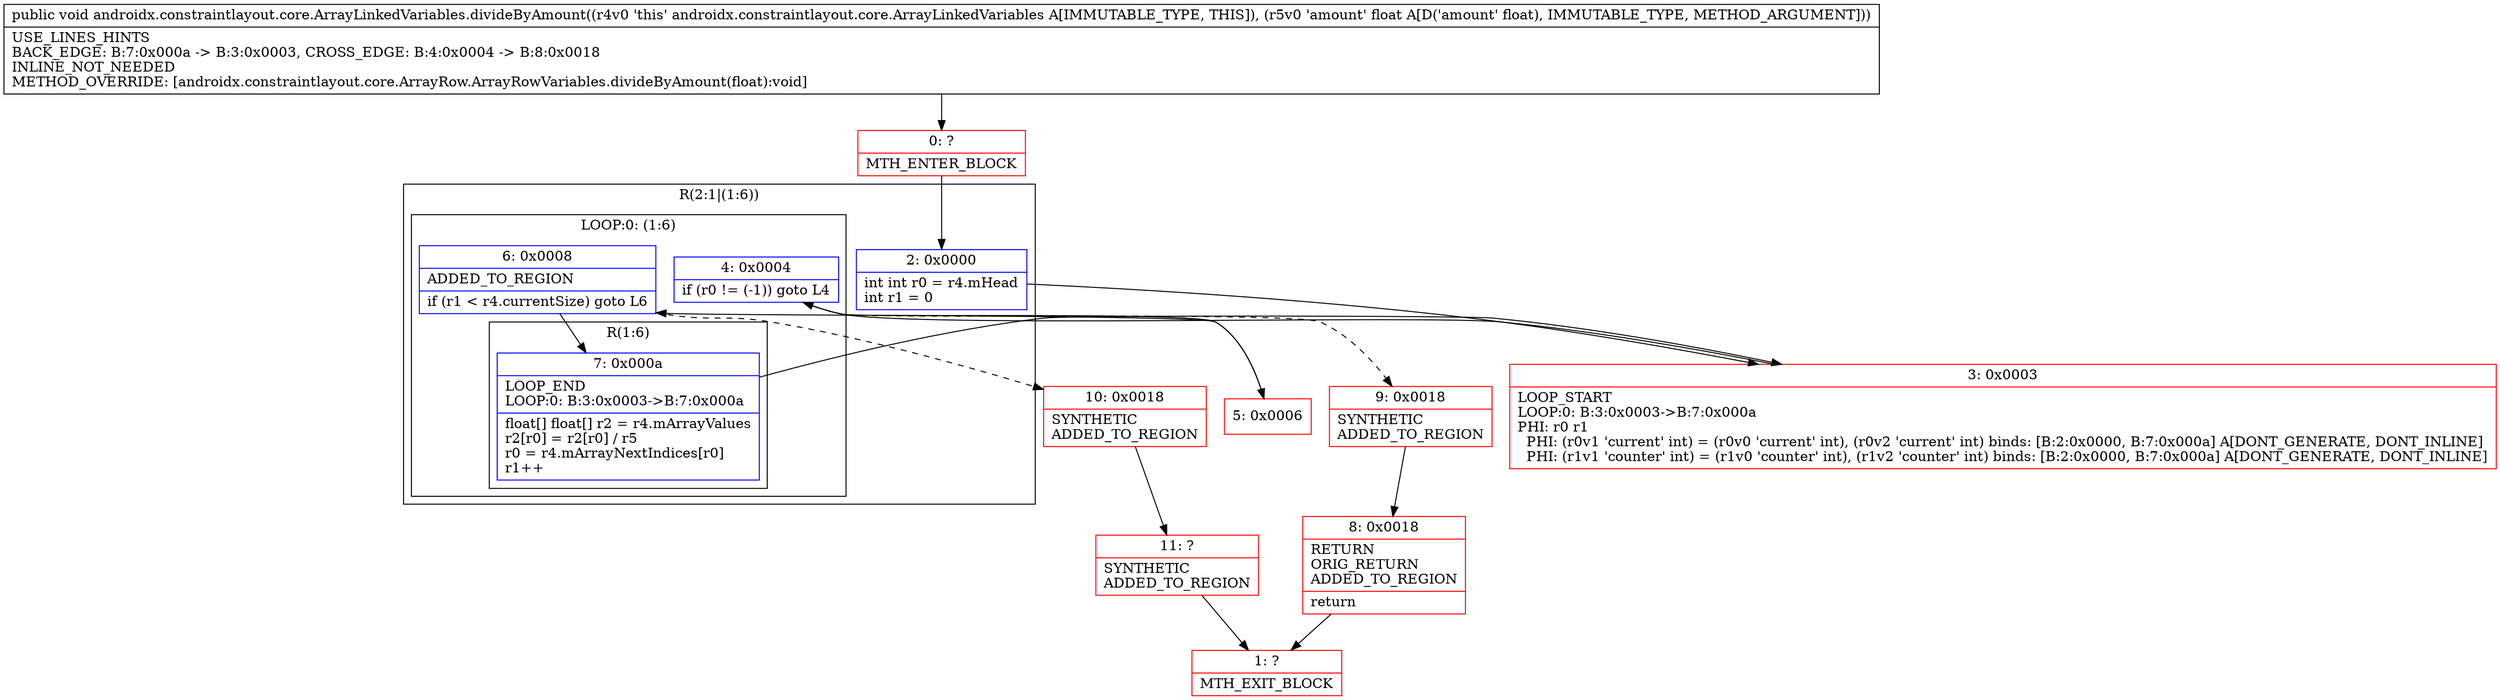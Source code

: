 digraph "CFG forandroidx.constraintlayout.core.ArrayLinkedVariables.divideByAmount(F)V" {
subgraph cluster_Region_1970615454 {
label = "R(2:1|(1:6))";
node [shape=record,color=blue];
Node_2 [shape=record,label="{2\:\ 0x0000|int int r0 = r4.mHead\lint r1 = 0\l}"];
subgraph cluster_LoopRegion_1229497820 {
label = "LOOP:0: (1:6)";
node [shape=record,color=blue];
Node_4 [shape=record,label="{4\:\ 0x0004|if (r0 != (\-1)) goto L4\l}"];
Node_6 [shape=record,label="{6\:\ 0x0008|ADDED_TO_REGION\l|if (r1 \< r4.currentSize) goto L6\l}"];
subgraph cluster_Region_1457430960 {
label = "R(1:6)";
node [shape=record,color=blue];
Node_7 [shape=record,label="{7\:\ 0x000a|LOOP_END\lLOOP:0: B:3:0x0003\-\>B:7:0x000a\l|float[] float[] r2 = r4.mArrayValues\lr2[r0] = r2[r0] \/ r5\lr0 = r4.mArrayNextIndices[r0]\lr1++\l}"];
}
}
}
Node_0 [shape=record,color=red,label="{0\:\ ?|MTH_ENTER_BLOCK\l}"];
Node_3 [shape=record,color=red,label="{3\:\ 0x0003|LOOP_START\lLOOP:0: B:3:0x0003\-\>B:7:0x000a\lPHI: r0 r1 \l  PHI: (r0v1 'current' int) = (r0v0 'current' int), (r0v2 'current' int) binds: [B:2:0x0000, B:7:0x000a] A[DONT_GENERATE, DONT_INLINE]\l  PHI: (r1v1 'counter' int) = (r1v0 'counter' int), (r1v2 'counter' int) binds: [B:2:0x0000, B:7:0x000a] A[DONT_GENERATE, DONT_INLINE]\l}"];
Node_5 [shape=record,color=red,label="{5\:\ 0x0006}"];
Node_10 [shape=record,color=red,label="{10\:\ 0x0018|SYNTHETIC\lADDED_TO_REGION\l}"];
Node_11 [shape=record,color=red,label="{11\:\ ?|SYNTHETIC\lADDED_TO_REGION\l}"];
Node_1 [shape=record,color=red,label="{1\:\ ?|MTH_EXIT_BLOCK\l}"];
Node_9 [shape=record,color=red,label="{9\:\ 0x0018|SYNTHETIC\lADDED_TO_REGION\l}"];
Node_8 [shape=record,color=red,label="{8\:\ 0x0018|RETURN\lORIG_RETURN\lADDED_TO_REGION\l|return\l}"];
MethodNode[shape=record,label="{public void androidx.constraintlayout.core.ArrayLinkedVariables.divideByAmount((r4v0 'this' androidx.constraintlayout.core.ArrayLinkedVariables A[IMMUTABLE_TYPE, THIS]), (r5v0 'amount' float A[D('amount' float), IMMUTABLE_TYPE, METHOD_ARGUMENT]))  | USE_LINES_HINTS\lBACK_EDGE: B:7:0x000a \-\> B:3:0x0003, CROSS_EDGE: B:4:0x0004 \-\> B:8:0x0018\lINLINE_NOT_NEEDED\lMETHOD_OVERRIDE: [androidx.constraintlayout.core.ArrayRow.ArrayRowVariables.divideByAmount(float):void]\l}"];
MethodNode -> Node_0;Node_2 -> Node_3;
Node_4 -> Node_5;
Node_4 -> Node_9[style=dashed];
Node_6 -> Node_7;
Node_6 -> Node_10[style=dashed];
Node_7 -> Node_3;
Node_0 -> Node_2;
Node_3 -> Node_4;
Node_5 -> Node_6;
Node_10 -> Node_11;
Node_11 -> Node_1;
Node_9 -> Node_8;
Node_8 -> Node_1;
}


